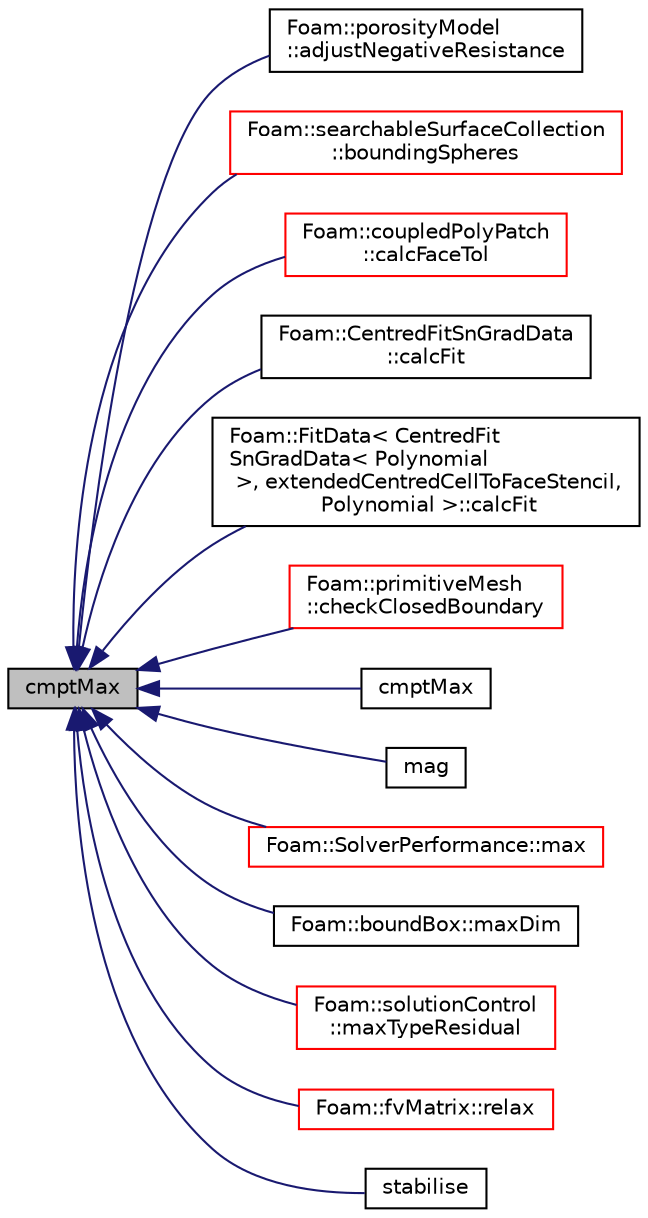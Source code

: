 digraph "cmptMax"
{
  bgcolor="transparent";
  edge [fontname="Helvetica",fontsize="10",labelfontname="Helvetica",labelfontsize="10"];
  node [fontname="Helvetica",fontsize="10",shape=record];
  rankdir="LR";
  Node73730 [label="cmptMax",height=0.2,width=0.4,color="black", fillcolor="grey75", style="filled", fontcolor="black"];
  Node73730 -> Node73731 [dir="back",color="midnightblue",fontsize="10",style="solid",fontname="Helvetica"];
  Node73731 [label="Foam::porosityModel\l::adjustNegativeResistance",height=0.2,width=0.4,color="black",URL="$a22701.html#abf7157b4c2d79c69807c194bdfbc61cd",tooltip="Adjust negative resistance values to be multiplier of max value. "];
  Node73730 -> Node73732 [dir="back",color="midnightblue",fontsize="10",style="solid",fontname="Helvetica"];
  Node73732 [label="Foam::searchableSurfaceCollection\l::boundingSpheres",height=0.2,width=0.4,color="red",URL="$a26377.html#a4f9baf018af105a4cd6d9c008d4d04ec",tooltip="Get bounding spheres (centre and radius squared), one per element. "];
  Node73730 -> Node73735 [dir="back",color="midnightblue",fontsize="10",style="solid",fontname="Helvetica"];
  Node73735 [label="Foam::coupledPolyPatch\l::calcFaceTol",height=0.2,width=0.4,color="red",URL="$a28581.html#ad3d3e65f39a047092bc000d938b3adf1",tooltip="Calculate typical tolerance per face. Is currently max distance. "];
  Node73730 -> Node73739 [dir="back",color="midnightblue",fontsize="10",style="solid",fontname="Helvetica"];
  Node73739 [label="Foam::CentredFitSnGradData\l::calcFit",height=0.2,width=0.4,color="black",URL="$a23405.html#a41361d5f8c5e64ad06c0a3a5883201af",tooltip="Calculate the fit for the specified face and set the coefficients. "];
  Node73730 -> Node73740 [dir="back",color="midnightblue",fontsize="10",style="solid",fontname="Helvetica"];
  Node73740 [label="Foam::FitData\< CentredFit\lSnGradData\< Polynomial\l \>, extendedCentredCellToFaceStencil,\l Polynomial \>::calcFit",height=0.2,width=0.4,color="black",URL="$a24001.html#a8f269524f4ee2469cadc4d3e7a2e9859",tooltip="Calculate the fit for the specified face and set the coefficients. "];
  Node73730 -> Node73741 [dir="back",color="midnightblue",fontsize="10",style="solid",fontname="Helvetica"];
  Node73741 [label="Foam::primitiveMesh\l::checkClosedBoundary",height=0.2,width=0.4,color="red",URL="$a28685.html#a930bca98a0d534f2dc0f0d0c550011a6",tooltip="Check boundary for closedness. "];
  Node73730 -> Node73748 [dir="back",color="midnightblue",fontsize="10",style="solid",fontname="Helvetica"];
  Node73748 [label="cmptMax",height=0.2,width=0.4,color="black",URL="$a21851.html#a5abc2641f32806e7d501a5f88cbe6580"];
  Node73730 -> Node73749 [dir="back",color="midnightblue",fontsize="10",style="solid",fontname="Helvetica"];
  Node73749 [label="mag",height=0.2,width=0.4,color="black",URL="$a21851.html#a36656d36a4ce1d0d063582c652fcc5d4"];
  Node73730 -> Node73750 [dir="back",color="midnightblue",fontsize="10",style="solid",fontname="Helvetica"];
  Node73750 [label="Foam::SolverPerformance::max",height=0.2,width=0.4,color="red",URL="$a28125.html#adaad64ac9b82f2de3967715619fa3c28",tooltip="Return the summary maximum of SolverPerformance<Type> "];
  Node73730 -> Node73753 [dir="back",color="midnightblue",fontsize="10",style="solid",fontname="Helvetica"];
  Node73753 [label="Foam::boundBox::maxDim",height=0.2,width=0.4,color="black",URL="$a28253.html#afc32f1d11400c493742e2fefab4cde35",tooltip="Largest length/height/width dimension. "];
  Node73730 -> Node73754 [dir="back",color="midnightblue",fontsize="10",style="solid",fontname="Helvetica"];
  Node73754 [label="Foam::solutionControl\l::maxTypeResidual",height=0.2,width=0.4,color="red",URL="$a22729.html#a3b6d0e5a31f10e1a0e1e8d48cf036181"];
  Node73730 -> Node73758 [dir="back",color="midnightblue",fontsize="10",style="solid",fontname="Helvetica"];
  Node73758 [label="Foam::fvMatrix::relax",height=0.2,width=0.4,color="red",URL="$a23173.html#a06343b944c91a56352ebf646011c212e",tooltip="Relax matrix (for steady-state solution). "];
  Node73730 -> Node73767 [dir="back",color="midnightblue",fontsize="10",style="solid",fontname="Helvetica"];
  Node73767 [label="stabilise",height=0.2,width=0.4,color="black",URL="$a21851.html#aaaf56321f5439b038f382ae2c956a409"];
}
